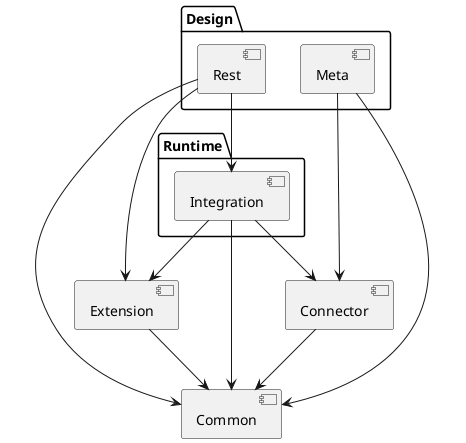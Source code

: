 @startuml
' tag::uml[]

package "Design" {
  [Rest]
  [Meta]
}

package "Runtime" {
  [Integration]
}

[Common]
[Connector] --> [Common]
[Extension] --> [Common]

[Integration] --> [Common]
[Integration] --> [Extension]
[Integration] --> [Connector]

[Rest] --> [Common]
[Rest] --> [Extension]
[Rest] --> [Integration]

[Meta] --> [Common]
[Meta] --> [Connector]

' end::uml[]
@enduml
